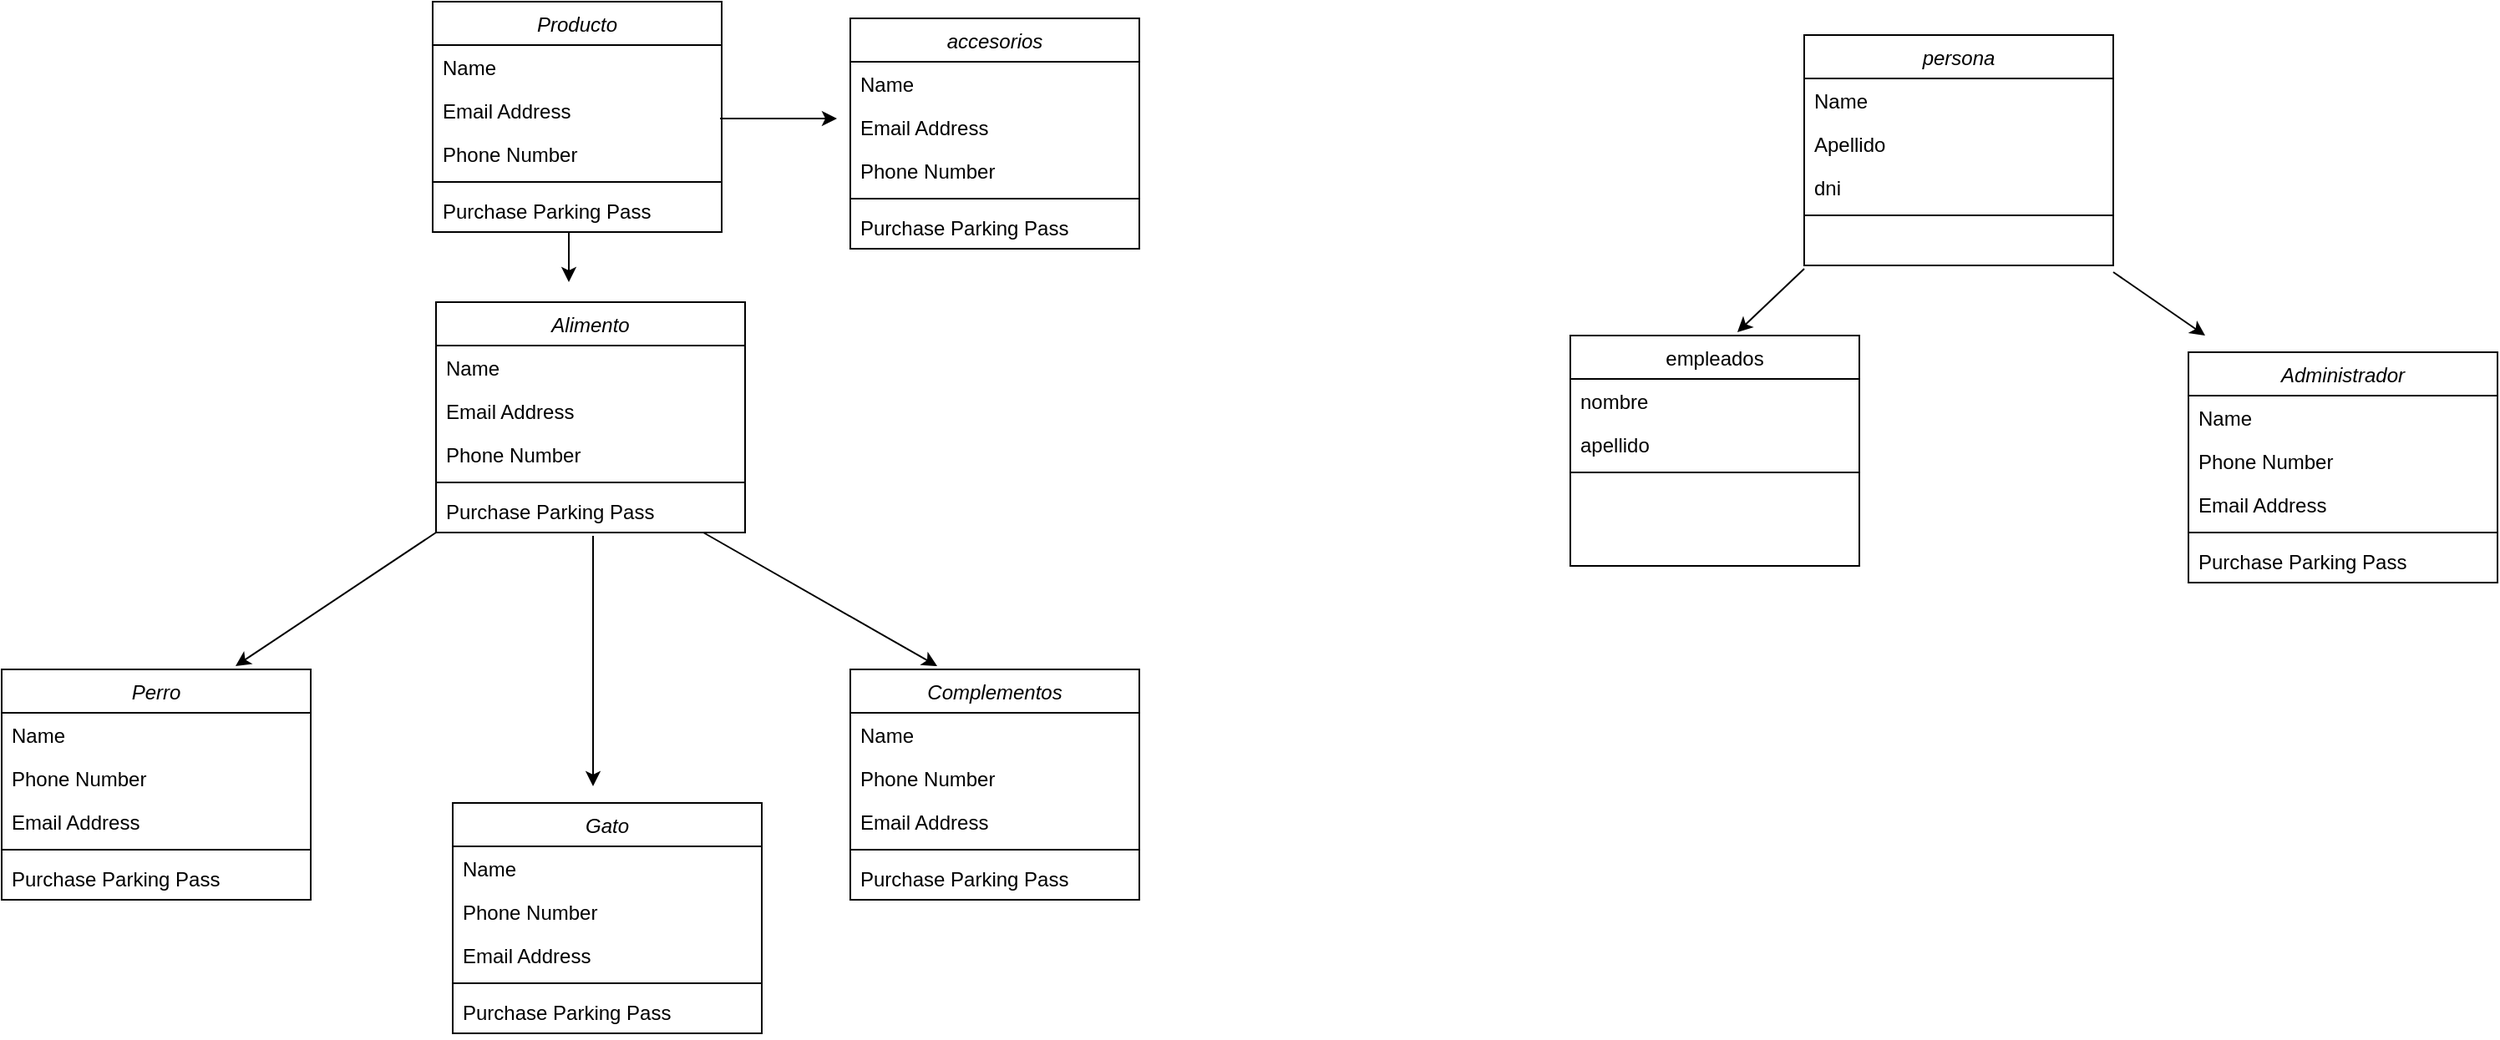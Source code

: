 <mxfile version="21.2.0" type="github">
  <diagram id="C5RBs43oDa-KdzZeNtuy" name="Page-1">
    <mxGraphModel dx="733" dy="397" grid="1" gridSize="10" guides="1" tooltips="1" connect="1" arrows="1" fold="1" page="1" pageScale="1" pageWidth="3300" pageHeight="2339" math="0" shadow="0">
      <root>
        <mxCell id="WIyWlLk6GJQsqaUBKTNV-0" />
        <mxCell id="WIyWlLk6GJQsqaUBKTNV-1" parent="WIyWlLk6GJQsqaUBKTNV-0" />
        <mxCell id="zkfFHV4jXpPFQw0GAbJ--0" value="persona" style="swimlane;fontStyle=2;align=center;verticalAlign=top;childLayout=stackLayout;horizontal=1;startSize=26;horizontalStack=0;resizeParent=1;resizeLast=0;collapsible=1;marginBottom=0;rounded=0;shadow=0;strokeWidth=1;" parent="WIyWlLk6GJQsqaUBKTNV-1" vertex="1">
          <mxGeometry x="1140" y="20" width="185" height="138" as="geometry">
            <mxRectangle x="230" y="140" width="160" height="26" as="alternateBounds" />
          </mxGeometry>
        </mxCell>
        <mxCell id="zkfFHV4jXpPFQw0GAbJ--1" value="Name" style="text;align=left;verticalAlign=top;spacingLeft=4;spacingRight=4;overflow=hidden;rotatable=0;points=[[0,0.5],[1,0.5]];portConstraint=eastwest;" parent="zkfFHV4jXpPFQw0GAbJ--0" vertex="1">
          <mxGeometry y="26" width="185" height="26" as="geometry" />
        </mxCell>
        <mxCell id="zkfFHV4jXpPFQw0GAbJ--2" value="Apellido" style="text;align=left;verticalAlign=top;spacingLeft=4;spacingRight=4;overflow=hidden;rotatable=0;points=[[0,0.5],[1,0.5]];portConstraint=eastwest;rounded=0;shadow=0;html=0;" parent="zkfFHV4jXpPFQw0GAbJ--0" vertex="1">
          <mxGeometry y="52" width="185" height="26" as="geometry" />
        </mxCell>
        <mxCell id="zkfFHV4jXpPFQw0GAbJ--3" value="dni" style="text;align=left;verticalAlign=top;spacingLeft=4;spacingRight=4;overflow=hidden;rotatable=0;points=[[0,0.5],[1,0.5]];portConstraint=eastwest;rounded=0;shadow=0;html=0;" parent="zkfFHV4jXpPFQw0GAbJ--0" vertex="1">
          <mxGeometry y="78" width="185" height="26" as="geometry" />
        </mxCell>
        <mxCell id="zkfFHV4jXpPFQw0GAbJ--4" value="" style="line;html=1;strokeWidth=1;align=left;verticalAlign=middle;spacingTop=-1;spacingLeft=3;spacingRight=3;rotatable=0;labelPosition=right;points=[];portConstraint=eastwest;" parent="zkfFHV4jXpPFQw0GAbJ--0" vertex="1">
          <mxGeometry y="104" width="185" height="8" as="geometry" />
        </mxCell>
        <mxCell id="zkfFHV4jXpPFQw0GAbJ--6" value="empleados" style="swimlane;fontStyle=0;align=center;verticalAlign=top;childLayout=stackLayout;horizontal=1;startSize=26;horizontalStack=0;resizeParent=1;resizeLast=0;collapsible=1;marginBottom=0;rounded=0;shadow=0;strokeWidth=1;" parent="WIyWlLk6GJQsqaUBKTNV-1" vertex="1">
          <mxGeometry x="1000" y="200" width="173" height="138" as="geometry">
            <mxRectangle x="130" y="380" width="160" height="26" as="alternateBounds" />
          </mxGeometry>
        </mxCell>
        <mxCell id="zkfFHV4jXpPFQw0GAbJ--7" value="nombre" style="text;align=left;verticalAlign=top;spacingLeft=4;spacingRight=4;overflow=hidden;rotatable=0;points=[[0,0.5],[1,0.5]];portConstraint=eastwest;" parent="zkfFHV4jXpPFQw0GAbJ--6" vertex="1">
          <mxGeometry y="26" width="173" height="26" as="geometry" />
        </mxCell>
        <mxCell id="zkfFHV4jXpPFQw0GAbJ--8" value="apellido" style="text;align=left;verticalAlign=top;spacingLeft=4;spacingRight=4;overflow=hidden;rotatable=0;points=[[0,0.5],[1,0.5]];portConstraint=eastwest;rounded=0;shadow=0;html=0;" parent="zkfFHV4jXpPFQw0GAbJ--6" vertex="1">
          <mxGeometry y="52" width="173" height="26" as="geometry" />
        </mxCell>
        <mxCell id="zkfFHV4jXpPFQw0GAbJ--9" value="" style="line;html=1;strokeWidth=1;align=left;verticalAlign=middle;spacingTop=-1;spacingLeft=3;spacingRight=3;rotatable=0;labelPosition=right;points=[];portConstraint=eastwest;" parent="zkfFHV4jXpPFQw0GAbJ--6" vertex="1">
          <mxGeometry y="78" width="173" height="8" as="geometry" />
        </mxCell>
        <mxCell id="R5eBsZQweCR_0vP_Z0Bh-1" value="Alimento&#xa;" style="swimlane;fontStyle=2;align=center;verticalAlign=top;childLayout=stackLayout;horizontal=1;startSize=26;horizontalStack=0;resizeParent=1;resizeLast=0;collapsible=1;marginBottom=0;rounded=0;shadow=0;strokeWidth=1;" parent="WIyWlLk6GJQsqaUBKTNV-1" vertex="1">
          <mxGeometry x="321" y="180" width="185" height="138" as="geometry">
            <mxRectangle x="230" y="140" width="160" height="26" as="alternateBounds" />
          </mxGeometry>
        </mxCell>
        <mxCell id="R5eBsZQweCR_0vP_Z0Bh-2" value="Name" style="text;align=left;verticalAlign=top;spacingLeft=4;spacingRight=4;overflow=hidden;rotatable=0;points=[[0,0.5],[1,0.5]];portConstraint=eastwest;" parent="R5eBsZQweCR_0vP_Z0Bh-1" vertex="1">
          <mxGeometry y="26" width="185" height="26" as="geometry" />
        </mxCell>
        <mxCell id="R5eBsZQweCR_0vP_Z0Bh-4" value="Email Address" style="text;align=left;verticalAlign=top;spacingLeft=4;spacingRight=4;overflow=hidden;rotatable=0;points=[[0,0.5],[1,0.5]];portConstraint=eastwest;rounded=0;shadow=0;html=0;" parent="R5eBsZQweCR_0vP_Z0Bh-1" vertex="1">
          <mxGeometry y="52" width="185" height="26" as="geometry" />
        </mxCell>
        <mxCell id="R5eBsZQweCR_0vP_Z0Bh-3" value="Phone Number" style="text;align=left;verticalAlign=top;spacingLeft=4;spacingRight=4;overflow=hidden;rotatable=0;points=[[0,0.5],[1,0.5]];portConstraint=eastwest;rounded=0;shadow=0;html=0;" parent="R5eBsZQweCR_0vP_Z0Bh-1" vertex="1">
          <mxGeometry y="78" width="185" height="26" as="geometry" />
        </mxCell>
        <mxCell id="R5eBsZQweCR_0vP_Z0Bh-5" value="" style="line;html=1;strokeWidth=1;align=left;verticalAlign=middle;spacingTop=-1;spacingLeft=3;spacingRight=3;rotatable=0;labelPosition=right;points=[];portConstraint=eastwest;" parent="R5eBsZQweCR_0vP_Z0Bh-1" vertex="1">
          <mxGeometry y="104" width="185" height="8" as="geometry" />
        </mxCell>
        <mxCell id="R5eBsZQweCR_0vP_Z0Bh-6" value="Purchase Parking Pass" style="text;align=left;verticalAlign=top;spacingLeft=4;spacingRight=4;overflow=hidden;rotatable=0;points=[[0,0.5],[1,0.5]];portConstraint=eastwest;" parent="R5eBsZQweCR_0vP_Z0Bh-1" vertex="1">
          <mxGeometry y="112" width="185" height="26" as="geometry" />
        </mxCell>
        <mxCell id="R5eBsZQweCR_0vP_Z0Bh-10" value="" style="endArrow=classic;html=1;rounded=0;" parent="WIyWlLk6GJQsqaUBKTNV-1" edge="1">
          <mxGeometry width="50" height="50" relative="1" as="geometry">
            <mxPoint x="481" y="318" as="sourcePoint" />
            <mxPoint x="621" y="398" as="targetPoint" />
          </mxGeometry>
        </mxCell>
        <mxCell id="R5eBsZQweCR_0vP_Z0Bh-11" value="Perro" style="swimlane;fontStyle=2;align=center;verticalAlign=top;childLayout=stackLayout;horizontal=1;startSize=26;horizontalStack=0;resizeParent=1;resizeLast=0;collapsible=1;marginBottom=0;rounded=0;shadow=0;strokeWidth=1;" parent="WIyWlLk6GJQsqaUBKTNV-1" vertex="1">
          <mxGeometry x="61" y="400" width="185" height="138" as="geometry">
            <mxRectangle x="230" y="140" width="160" height="26" as="alternateBounds" />
          </mxGeometry>
        </mxCell>
        <mxCell id="R5eBsZQweCR_0vP_Z0Bh-12" value="Name" style="text;align=left;verticalAlign=top;spacingLeft=4;spacingRight=4;overflow=hidden;rotatable=0;points=[[0,0.5],[1,0.5]];portConstraint=eastwest;" parent="R5eBsZQweCR_0vP_Z0Bh-11" vertex="1">
          <mxGeometry y="26" width="185" height="26" as="geometry" />
        </mxCell>
        <mxCell id="R5eBsZQweCR_0vP_Z0Bh-13" value="Phone Number" style="text;align=left;verticalAlign=top;spacingLeft=4;spacingRight=4;overflow=hidden;rotatable=0;points=[[0,0.5],[1,0.5]];portConstraint=eastwest;rounded=0;shadow=0;html=0;" parent="R5eBsZQweCR_0vP_Z0Bh-11" vertex="1">
          <mxGeometry y="52" width="185" height="26" as="geometry" />
        </mxCell>
        <mxCell id="R5eBsZQweCR_0vP_Z0Bh-14" value="Email Address" style="text;align=left;verticalAlign=top;spacingLeft=4;spacingRight=4;overflow=hidden;rotatable=0;points=[[0,0.5],[1,0.5]];portConstraint=eastwest;rounded=0;shadow=0;html=0;" parent="R5eBsZQweCR_0vP_Z0Bh-11" vertex="1">
          <mxGeometry y="78" width="185" height="26" as="geometry" />
        </mxCell>
        <mxCell id="R5eBsZQweCR_0vP_Z0Bh-15" value="" style="line;html=1;strokeWidth=1;align=left;verticalAlign=middle;spacingTop=-1;spacingLeft=3;spacingRight=3;rotatable=0;labelPosition=right;points=[];portConstraint=eastwest;" parent="R5eBsZQweCR_0vP_Z0Bh-11" vertex="1">
          <mxGeometry y="104" width="185" height="8" as="geometry" />
        </mxCell>
        <mxCell id="R5eBsZQweCR_0vP_Z0Bh-16" value="Purchase Parking Pass" style="text;align=left;verticalAlign=top;spacingLeft=4;spacingRight=4;overflow=hidden;rotatable=0;points=[[0,0.5],[1,0.5]];portConstraint=eastwest;" parent="R5eBsZQweCR_0vP_Z0Bh-11" vertex="1">
          <mxGeometry y="112" width="185" height="26" as="geometry" />
        </mxCell>
        <mxCell id="R5eBsZQweCR_0vP_Z0Bh-17" value="Complementos" style="swimlane;fontStyle=2;align=center;verticalAlign=top;childLayout=stackLayout;horizontal=1;startSize=26;horizontalStack=0;resizeParent=1;resizeLast=0;collapsible=1;marginBottom=0;rounded=0;shadow=0;strokeWidth=1;" parent="WIyWlLk6GJQsqaUBKTNV-1" vertex="1">
          <mxGeometry x="569" y="400" width="173" height="138" as="geometry">
            <mxRectangle x="230" y="140" width="160" height="26" as="alternateBounds" />
          </mxGeometry>
        </mxCell>
        <mxCell id="R5eBsZQweCR_0vP_Z0Bh-18" value="Name" style="text;align=left;verticalAlign=top;spacingLeft=4;spacingRight=4;overflow=hidden;rotatable=0;points=[[0,0.5],[1,0.5]];portConstraint=eastwest;" parent="R5eBsZQweCR_0vP_Z0Bh-17" vertex="1">
          <mxGeometry y="26" width="173" height="26" as="geometry" />
        </mxCell>
        <mxCell id="R5eBsZQweCR_0vP_Z0Bh-19" value="Phone Number" style="text;align=left;verticalAlign=top;spacingLeft=4;spacingRight=4;overflow=hidden;rotatable=0;points=[[0,0.5],[1,0.5]];portConstraint=eastwest;rounded=0;shadow=0;html=0;" parent="R5eBsZQweCR_0vP_Z0Bh-17" vertex="1">
          <mxGeometry y="52" width="173" height="26" as="geometry" />
        </mxCell>
        <mxCell id="R5eBsZQweCR_0vP_Z0Bh-20" value="Email Address" style="text;align=left;verticalAlign=top;spacingLeft=4;spacingRight=4;overflow=hidden;rotatable=0;points=[[0,0.5],[1,0.5]];portConstraint=eastwest;rounded=0;shadow=0;html=0;" parent="R5eBsZQweCR_0vP_Z0Bh-17" vertex="1">
          <mxGeometry y="78" width="173" height="26" as="geometry" />
        </mxCell>
        <mxCell id="R5eBsZQweCR_0vP_Z0Bh-21" value="" style="line;html=1;strokeWidth=1;align=left;verticalAlign=middle;spacingTop=-1;spacingLeft=3;spacingRight=3;rotatable=0;labelPosition=right;points=[];portConstraint=eastwest;" parent="R5eBsZQweCR_0vP_Z0Bh-17" vertex="1">
          <mxGeometry y="104" width="173" height="8" as="geometry" />
        </mxCell>
        <mxCell id="R5eBsZQweCR_0vP_Z0Bh-22" value="Purchase Parking Pass" style="text;align=left;verticalAlign=top;spacingLeft=4;spacingRight=4;overflow=hidden;rotatable=0;points=[[0,0.5],[1,0.5]];portConstraint=eastwest;" parent="R5eBsZQweCR_0vP_Z0Bh-17" vertex="1">
          <mxGeometry y="112" width="173" height="26" as="geometry" />
        </mxCell>
        <mxCell id="R5eBsZQweCR_0vP_Z0Bh-24" value="" style="endArrow=classic;html=1;rounded=0;" parent="WIyWlLk6GJQsqaUBKTNV-1" edge="1">
          <mxGeometry width="50" height="50" relative="1" as="geometry">
            <mxPoint x="415" y="320" as="sourcePoint" />
            <mxPoint x="415" y="470" as="targetPoint" />
          </mxGeometry>
        </mxCell>
        <mxCell id="R5eBsZQweCR_0vP_Z0Bh-25" value="" style="endArrow=classic;html=1;rounded=0;" parent="WIyWlLk6GJQsqaUBKTNV-1" edge="1">
          <mxGeometry width="50" height="50" relative="1" as="geometry">
            <mxPoint x="321" y="318" as="sourcePoint" />
            <mxPoint x="201" y="398" as="targetPoint" />
          </mxGeometry>
        </mxCell>
        <mxCell id="R5eBsZQweCR_0vP_Z0Bh-26" value="Gato" style="swimlane;fontStyle=2;align=center;verticalAlign=top;childLayout=stackLayout;horizontal=1;startSize=26;horizontalStack=0;resizeParent=1;resizeLast=0;collapsible=1;marginBottom=0;rounded=0;shadow=0;strokeWidth=1;" parent="WIyWlLk6GJQsqaUBKTNV-1" vertex="1">
          <mxGeometry x="331" y="480" width="185" height="138" as="geometry">
            <mxRectangle x="230" y="140" width="160" height="26" as="alternateBounds" />
          </mxGeometry>
        </mxCell>
        <mxCell id="R5eBsZQweCR_0vP_Z0Bh-27" value="Name" style="text;align=left;verticalAlign=top;spacingLeft=4;spacingRight=4;overflow=hidden;rotatable=0;points=[[0,0.5],[1,0.5]];portConstraint=eastwest;" parent="R5eBsZQweCR_0vP_Z0Bh-26" vertex="1">
          <mxGeometry y="26" width="185" height="26" as="geometry" />
        </mxCell>
        <mxCell id="R5eBsZQweCR_0vP_Z0Bh-28" value="Phone Number" style="text;align=left;verticalAlign=top;spacingLeft=4;spacingRight=4;overflow=hidden;rotatable=0;points=[[0,0.5],[1,0.5]];portConstraint=eastwest;rounded=0;shadow=0;html=0;" parent="R5eBsZQweCR_0vP_Z0Bh-26" vertex="1">
          <mxGeometry y="52" width="185" height="26" as="geometry" />
        </mxCell>
        <mxCell id="R5eBsZQweCR_0vP_Z0Bh-29" value="Email Address" style="text;align=left;verticalAlign=top;spacingLeft=4;spacingRight=4;overflow=hidden;rotatable=0;points=[[0,0.5],[1,0.5]];portConstraint=eastwest;rounded=0;shadow=0;html=0;" parent="R5eBsZQweCR_0vP_Z0Bh-26" vertex="1">
          <mxGeometry y="78" width="185" height="26" as="geometry" />
        </mxCell>
        <mxCell id="R5eBsZQweCR_0vP_Z0Bh-30" value="" style="line;html=1;strokeWidth=1;align=left;verticalAlign=middle;spacingTop=-1;spacingLeft=3;spacingRight=3;rotatable=0;labelPosition=right;points=[];portConstraint=eastwest;" parent="R5eBsZQweCR_0vP_Z0Bh-26" vertex="1">
          <mxGeometry y="104" width="185" height="8" as="geometry" />
        </mxCell>
        <mxCell id="R5eBsZQweCR_0vP_Z0Bh-31" value="Purchase Parking Pass" style="text;align=left;verticalAlign=top;spacingLeft=4;spacingRight=4;overflow=hidden;rotatable=0;points=[[0,0.5],[1,0.5]];portConstraint=eastwest;" parent="R5eBsZQweCR_0vP_Z0Bh-26" vertex="1">
          <mxGeometry y="112" width="185" height="26" as="geometry" />
        </mxCell>
        <mxCell id="R5eBsZQweCR_0vP_Z0Bh-32" value="Producto&#xa;" style="swimlane;fontStyle=2;align=center;verticalAlign=top;childLayout=stackLayout;horizontal=1;startSize=26;horizontalStack=0;resizeParent=1;resizeLast=0;collapsible=1;marginBottom=0;rounded=0;shadow=0;strokeWidth=1;" parent="WIyWlLk6GJQsqaUBKTNV-1" vertex="1">
          <mxGeometry x="319" width="173" height="138" as="geometry">
            <mxRectangle x="230" y="140" width="160" height="26" as="alternateBounds" />
          </mxGeometry>
        </mxCell>
        <mxCell id="R5eBsZQweCR_0vP_Z0Bh-33" value="Name" style="text;align=left;verticalAlign=top;spacingLeft=4;spacingRight=4;overflow=hidden;rotatable=0;points=[[0,0.5],[1,0.5]];portConstraint=eastwest;" parent="R5eBsZQweCR_0vP_Z0Bh-32" vertex="1">
          <mxGeometry y="26" width="173" height="26" as="geometry" />
        </mxCell>
        <mxCell id="R5eBsZQweCR_0vP_Z0Bh-34" value="Email Address" style="text;align=left;verticalAlign=top;spacingLeft=4;spacingRight=4;overflow=hidden;rotatable=0;points=[[0,0.5],[1,0.5]];portConstraint=eastwest;rounded=0;shadow=0;html=0;" parent="R5eBsZQweCR_0vP_Z0Bh-32" vertex="1">
          <mxGeometry y="52" width="173" height="26" as="geometry" />
        </mxCell>
        <mxCell id="R5eBsZQweCR_0vP_Z0Bh-35" value="Phone Number" style="text;align=left;verticalAlign=top;spacingLeft=4;spacingRight=4;overflow=hidden;rotatable=0;points=[[0,0.5],[1,0.5]];portConstraint=eastwest;rounded=0;shadow=0;html=0;" parent="R5eBsZQweCR_0vP_Z0Bh-32" vertex="1">
          <mxGeometry y="78" width="173" height="26" as="geometry" />
        </mxCell>
        <mxCell id="R5eBsZQweCR_0vP_Z0Bh-36" value="" style="line;html=1;strokeWidth=1;align=left;verticalAlign=middle;spacingTop=-1;spacingLeft=3;spacingRight=3;rotatable=0;labelPosition=right;points=[];portConstraint=eastwest;" parent="R5eBsZQweCR_0vP_Z0Bh-32" vertex="1">
          <mxGeometry y="104" width="173" height="8" as="geometry" />
        </mxCell>
        <mxCell id="R5eBsZQweCR_0vP_Z0Bh-37" value="Purchase Parking Pass" style="text;align=left;verticalAlign=top;spacingLeft=4;spacingRight=4;overflow=hidden;rotatable=0;points=[[0,0.5],[1,0.5]];portConstraint=eastwest;" parent="R5eBsZQweCR_0vP_Z0Bh-32" vertex="1">
          <mxGeometry y="112" width="173" height="26" as="geometry" />
        </mxCell>
        <mxCell id="R5eBsZQweCR_0vP_Z0Bh-38" value="" style="endArrow=classic;html=1;rounded=0;" parent="WIyWlLk6GJQsqaUBKTNV-1" edge="1">
          <mxGeometry width="50" height="50" relative="1" as="geometry">
            <mxPoint x="400.5" y="138" as="sourcePoint" />
            <mxPoint x="400.5" y="168" as="targetPoint" />
            <Array as="points">
              <mxPoint x="400.5" y="168" />
            </Array>
          </mxGeometry>
        </mxCell>
        <mxCell id="R5eBsZQweCR_0vP_Z0Bh-40" value="" style="endArrow=classic;html=1;rounded=0;" parent="WIyWlLk6GJQsqaUBKTNV-1" edge="1">
          <mxGeometry width="50" height="50" relative="1" as="geometry">
            <mxPoint x="491" y="70" as="sourcePoint" />
            <mxPoint x="561" y="70" as="targetPoint" />
          </mxGeometry>
        </mxCell>
        <mxCell id="R5eBsZQweCR_0vP_Z0Bh-41" value="accesorios" style="swimlane;fontStyle=2;align=center;verticalAlign=top;childLayout=stackLayout;horizontal=1;startSize=26;horizontalStack=0;resizeParent=1;resizeLast=0;collapsible=1;marginBottom=0;rounded=0;shadow=0;strokeWidth=1;" parent="WIyWlLk6GJQsqaUBKTNV-1" vertex="1">
          <mxGeometry x="569" y="10" width="173" height="138" as="geometry">
            <mxRectangle x="230" y="140" width="160" height="26" as="alternateBounds" />
          </mxGeometry>
        </mxCell>
        <mxCell id="R5eBsZQweCR_0vP_Z0Bh-42" value="Name" style="text;align=left;verticalAlign=top;spacingLeft=4;spacingRight=4;overflow=hidden;rotatable=0;points=[[0,0.5],[1,0.5]];portConstraint=eastwest;" parent="R5eBsZQweCR_0vP_Z0Bh-41" vertex="1">
          <mxGeometry y="26" width="173" height="26" as="geometry" />
        </mxCell>
        <mxCell id="R5eBsZQweCR_0vP_Z0Bh-43" value="Email Address" style="text;align=left;verticalAlign=top;spacingLeft=4;spacingRight=4;overflow=hidden;rotatable=0;points=[[0,0.5],[1,0.5]];portConstraint=eastwest;rounded=0;shadow=0;html=0;" parent="R5eBsZQweCR_0vP_Z0Bh-41" vertex="1">
          <mxGeometry y="52" width="173" height="26" as="geometry" />
        </mxCell>
        <mxCell id="R5eBsZQweCR_0vP_Z0Bh-44" value="Phone Number" style="text;align=left;verticalAlign=top;spacingLeft=4;spacingRight=4;overflow=hidden;rotatable=0;points=[[0,0.5],[1,0.5]];portConstraint=eastwest;rounded=0;shadow=0;html=0;" parent="R5eBsZQweCR_0vP_Z0Bh-41" vertex="1">
          <mxGeometry y="78" width="173" height="26" as="geometry" />
        </mxCell>
        <mxCell id="R5eBsZQweCR_0vP_Z0Bh-45" value="" style="line;html=1;strokeWidth=1;align=left;verticalAlign=middle;spacingTop=-1;spacingLeft=3;spacingRight=3;rotatable=0;labelPosition=right;points=[];portConstraint=eastwest;" parent="R5eBsZQweCR_0vP_Z0Bh-41" vertex="1">
          <mxGeometry y="104" width="173" height="8" as="geometry" />
        </mxCell>
        <mxCell id="R5eBsZQweCR_0vP_Z0Bh-46" value="Purchase Parking Pass" style="text;align=left;verticalAlign=top;spacingLeft=4;spacingRight=4;overflow=hidden;rotatable=0;points=[[0,0.5],[1,0.5]];portConstraint=eastwest;" parent="R5eBsZQweCR_0vP_Z0Bh-41" vertex="1">
          <mxGeometry y="112" width="173" height="26" as="geometry" />
        </mxCell>
        <mxCell id="R5eBsZQweCR_0vP_Z0Bh-48" value="" style="endArrow=classic;html=1;rounded=0;" parent="WIyWlLk6GJQsqaUBKTNV-1" edge="1">
          <mxGeometry width="50" height="50" relative="1" as="geometry">
            <mxPoint x="1140" y="160" as="sourcePoint" />
            <mxPoint x="1100" y="198" as="targetPoint" />
          </mxGeometry>
        </mxCell>
        <mxCell id="8Ddm9pRgASzpxjdvQed8-0" value="Administrador" style="swimlane;fontStyle=2;align=center;verticalAlign=top;childLayout=stackLayout;horizontal=1;startSize=26;horizontalStack=0;resizeParent=1;resizeLast=0;collapsible=1;marginBottom=0;rounded=0;shadow=0;strokeWidth=1;" vertex="1" parent="WIyWlLk6GJQsqaUBKTNV-1">
          <mxGeometry x="1370" y="210" width="185" height="138" as="geometry">
            <mxRectangle x="230" y="140" width="160" height="26" as="alternateBounds" />
          </mxGeometry>
        </mxCell>
        <mxCell id="8Ddm9pRgASzpxjdvQed8-1" value="Name" style="text;align=left;verticalAlign=top;spacingLeft=4;spacingRight=4;overflow=hidden;rotatable=0;points=[[0,0.5],[1,0.5]];portConstraint=eastwest;" vertex="1" parent="8Ddm9pRgASzpxjdvQed8-0">
          <mxGeometry y="26" width="185" height="26" as="geometry" />
        </mxCell>
        <mxCell id="8Ddm9pRgASzpxjdvQed8-2" value="Phone Number" style="text;align=left;verticalAlign=top;spacingLeft=4;spacingRight=4;overflow=hidden;rotatable=0;points=[[0,0.5],[1,0.5]];portConstraint=eastwest;rounded=0;shadow=0;html=0;" vertex="1" parent="8Ddm9pRgASzpxjdvQed8-0">
          <mxGeometry y="52" width="185" height="26" as="geometry" />
        </mxCell>
        <mxCell id="8Ddm9pRgASzpxjdvQed8-3" value="Email Address" style="text;align=left;verticalAlign=top;spacingLeft=4;spacingRight=4;overflow=hidden;rotatable=0;points=[[0,0.5],[1,0.5]];portConstraint=eastwest;rounded=0;shadow=0;html=0;" vertex="1" parent="8Ddm9pRgASzpxjdvQed8-0">
          <mxGeometry y="78" width="185" height="26" as="geometry" />
        </mxCell>
        <mxCell id="8Ddm9pRgASzpxjdvQed8-4" value="" style="line;html=1;strokeWidth=1;align=left;verticalAlign=middle;spacingTop=-1;spacingLeft=3;spacingRight=3;rotatable=0;labelPosition=right;points=[];portConstraint=eastwest;" vertex="1" parent="8Ddm9pRgASzpxjdvQed8-0">
          <mxGeometry y="104" width="185" height="8" as="geometry" />
        </mxCell>
        <mxCell id="8Ddm9pRgASzpxjdvQed8-5" value="Purchase Parking Pass" style="text;align=left;verticalAlign=top;spacingLeft=4;spacingRight=4;overflow=hidden;rotatable=0;points=[[0,0.5],[1,0.5]];portConstraint=eastwest;" vertex="1" parent="8Ddm9pRgASzpxjdvQed8-0">
          <mxGeometry y="112" width="185" height="26" as="geometry" />
        </mxCell>
        <mxCell id="8Ddm9pRgASzpxjdvQed8-6" value="" style="endArrow=classic;html=1;rounded=0;" edge="1" parent="WIyWlLk6GJQsqaUBKTNV-1">
          <mxGeometry width="50" height="50" relative="1" as="geometry">
            <mxPoint x="1325" y="162" as="sourcePoint" />
            <mxPoint x="1380" y="200" as="targetPoint" />
          </mxGeometry>
        </mxCell>
      </root>
    </mxGraphModel>
  </diagram>
</mxfile>
